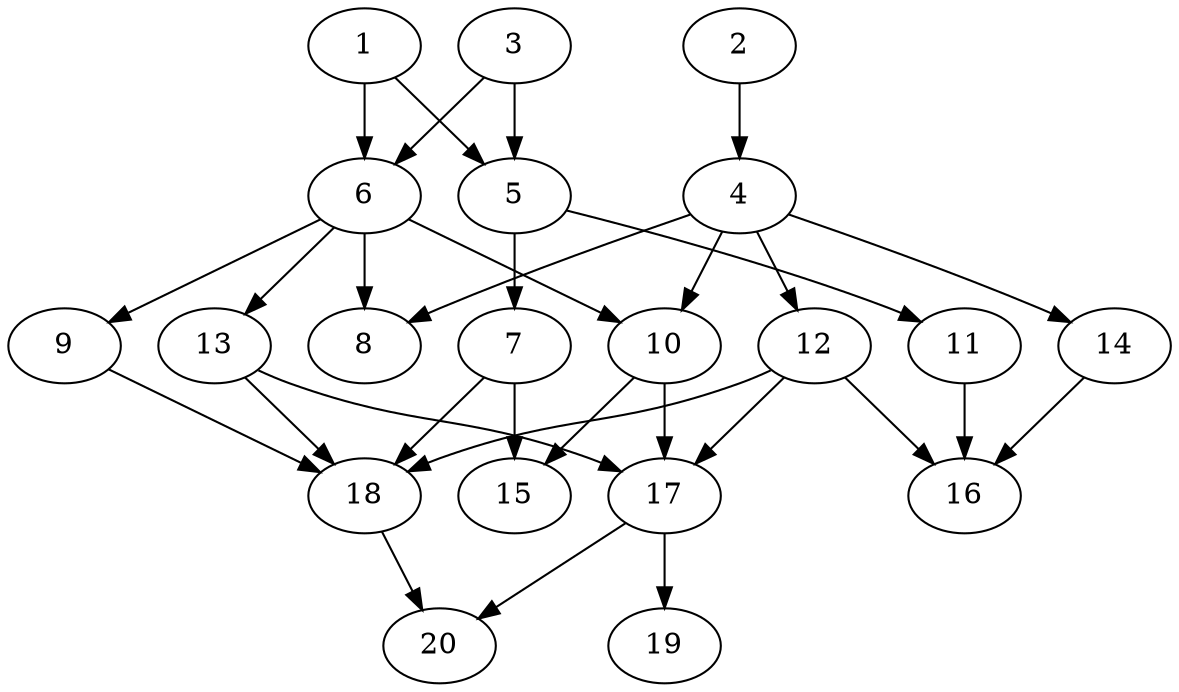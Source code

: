 // DAG automatically generated by daggen at Wed Jul 24 22:02:40 2019
// ./daggen --dot -n 20 --ccr 0.4 --fat 0.6 --regular 0.5 --density 0.5 --mindata 5242880 --maxdata 52428800 
digraph G {
  1 [size="77831680", alpha="0.13", expect_size="31132672"] 
  1 -> 5 [size ="31132672"]
  1 -> 6 [size ="31132672"]
  2 [size="80386560", alpha="0.05", expect_size="32154624"] 
  2 -> 4 [size ="32154624"]
  3 [size="50009600", alpha="0.13", expect_size="20003840"] 
  3 -> 5 [size ="20003840"]
  3 -> 6 [size ="20003840"]
  4 [size="62533120", alpha="0.12", expect_size="25013248"] 
  4 -> 8 [size ="25013248"]
  4 -> 10 [size ="25013248"]
  4 -> 12 [size ="25013248"]
  4 -> 14 [size ="25013248"]
  5 [size="107996160", alpha="0.02", expect_size="43198464"] 
  5 -> 7 [size ="43198464"]
  5 -> 11 [size ="43198464"]
  6 [size="41543680", alpha="0.17", expect_size="16617472"] 
  6 -> 8 [size ="16617472"]
  6 -> 9 [size ="16617472"]
  6 -> 10 [size ="16617472"]
  6 -> 13 [size ="16617472"]
  7 [size="90009600", alpha="0.10", expect_size="36003840"] 
  7 -> 15 [size ="36003840"]
  7 -> 18 [size ="36003840"]
  8 [size="57392640", alpha="0.01", expect_size="22957056"] 
  9 [size="46159360", alpha="0.02", expect_size="18463744"] 
  9 -> 18 [size ="18463744"]
  10 [size="62771200", alpha="0.07", expect_size="25108480"] 
  10 -> 15 [size ="25108480"]
  10 -> 17 [size ="25108480"]
  11 [size="25036800", alpha="0.09", expect_size="10014720"] 
  11 -> 16 [size ="10014720"]
  12 [size="102602240", alpha="0.07", expect_size="41040896"] 
  12 -> 16 [size ="41040896"]
  12 -> 17 [size ="41040896"]
  12 -> 18 [size ="41040896"]
  13 [size="14471680", alpha="0.19", expect_size="5788672"] 
  13 -> 17 [size ="5788672"]
  13 -> 18 [size ="5788672"]
  14 [size="93219840", alpha="0.01", expect_size="37287936"] 
  14 -> 16 [size ="37287936"]
  15 [size="44441600", alpha="0.02", expect_size="17776640"] 
  16 [size="53767680", alpha="0.18", expect_size="21507072"] 
  17 [size="36487680", alpha="0.15", expect_size="14595072"] 
  17 -> 19 [size ="14595072"]
  17 -> 20 [size ="14595072"]
  18 [size="93355520", alpha="0.12", expect_size="37342208"] 
  18 -> 20 [size ="37342208"]
  19 [size="101181440", alpha="0.01", expect_size="40472576"] 
  20 [size="111298560", alpha="0.08", expect_size="44519424"] 
}
